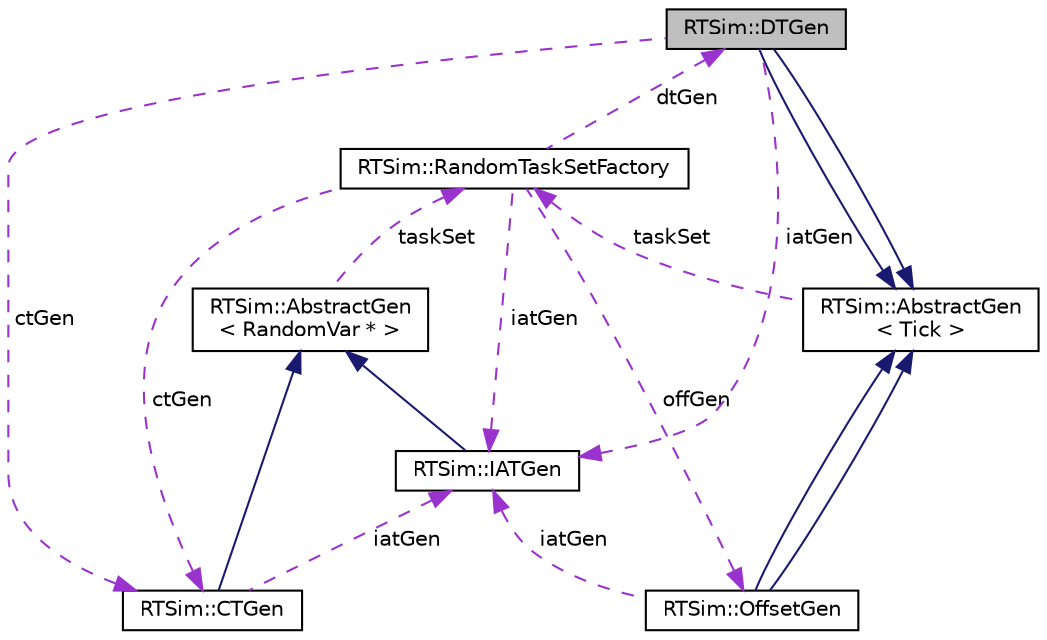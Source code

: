 digraph "RTSim::DTGen"
{
  edge [fontname="Helvetica",fontsize="10",labelfontname="Helvetica",labelfontsize="10"];
  node [fontname="Helvetica",fontsize="10",shape=record];
  Node1 [label="RTSim::DTGen",height=0.2,width=0.4,color="black", fillcolor="grey75", style="filled", fontcolor="black"];
  Node2 -> Node1 [dir="back",color="midnightblue",fontsize="10",style="solid",fontname="Helvetica"];
  Node2 [label="RTSim::AbstractGen\l\< Tick \>",height=0.2,width=0.4,color="black", fillcolor="white", style="filled",URL="$df/da6/classRTSim_1_1AbstractGen.html"];
  Node3 -> Node2 [dir="back",color="darkorchid3",fontsize="10",style="dashed",label=" taskSet" ,fontname="Helvetica"];
  Node3 [label="RTSim::RandomTaskSetFactory",height=0.2,width=0.4,color="black", fillcolor="white", style="filled",URL="$dc/d61/classRTSim_1_1RandomTaskSetFactory.html"];
  Node4 -> Node3 [dir="back",color="darkorchid3",fontsize="10",style="dashed",label=" offGen" ,fontname="Helvetica"];
  Node4 [label="RTSim::OffsetGen",height=0.2,width=0.4,color="black", fillcolor="white", style="filled",URL="$d5/d62/classRTSim_1_1OffsetGen.html"];
  Node2 -> Node4 [dir="back",color="midnightblue",fontsize="10",style="solid",fontname="Helvetica"];
  Node2 -> Node4 [dir="back",color="midnightblue",fontsize="10",style="solid",fontname="Helvetica"];
  Node5 -> Node4 [dir="back",color="darkorchid3",fontsize="10",style="dashed",label=" iatGen" ,fontname="Helvetica"];
  Node5 [label="RTSim::IATGen",height=0.2,width=0.4,color="black", fillcolor="white", style="filled",URL="$d1/db1/classRTSim_1_1IATGen.html"];
  Node6 -> Node5 [dir="back",color="midnightblue",fontsize="10",style="solid",fontname="Helvetica"];
  Node6 [label="RTSim::AbstractGen\l\< RandomVar * \>",height=0.2,width=0.4,color="black", fillcolor="white", style="filled",URL="$df/da6/classRTSim_1_1AbstractGen.html"];
  Node3 -> Node6 [dir="back",color="darkorchid3",fontsize="10",style="dashed",label=" taskSet" ,fontname="Helvetica"];
  Node1 -> Node3 [dir="back",color="darkorchid3",fontsize="10",style="dashed",label=" dtGen" ,fontname="Helvetica"];
  Node7 -> Node3 [dir="back",color="darkorchid3",fontsize="10",style="dashed",label=" ctGen" ,fontname="Helvetica"];
  Node7 [label="RTSim::CTGen",height=0.2,width=0.4,color="black", fillcolor="white", style="filled",URL="$d6/d22/classRTSim_1_1CTGen.html"];
  Node6 -> Node7 [dir="back",color="midnightblue",fontsize="10",style="solid",fontname="Helvetica"];
  Node5 -> Node7 [dir="back",color="darkorchid3",fontsize="10",style="dashed",label=" iatGen" ,fontname="Helvetica"];
  Node5 -> Node3 [dir="back",color="darkorchid3",fontsize="10",style="dashed",label=" iatGen" ,fontname="Helvetica"];
  Node2 -> Node1 [dir="back",color="midnightblue",fontsize="10",style="solid",fontname="Helvetica"];
  Node7 -> Node1 [dir="back",color="darkorchid3",fontsize="10",style="dashed",label=" ctGen" ,fontname="Helvetica"];
  Node5 -> Node1 [dir="back",color="darkorchid3",fontsize="10",style="dashed",label=" iatGen" ,fontname="Helvetica"];
}
